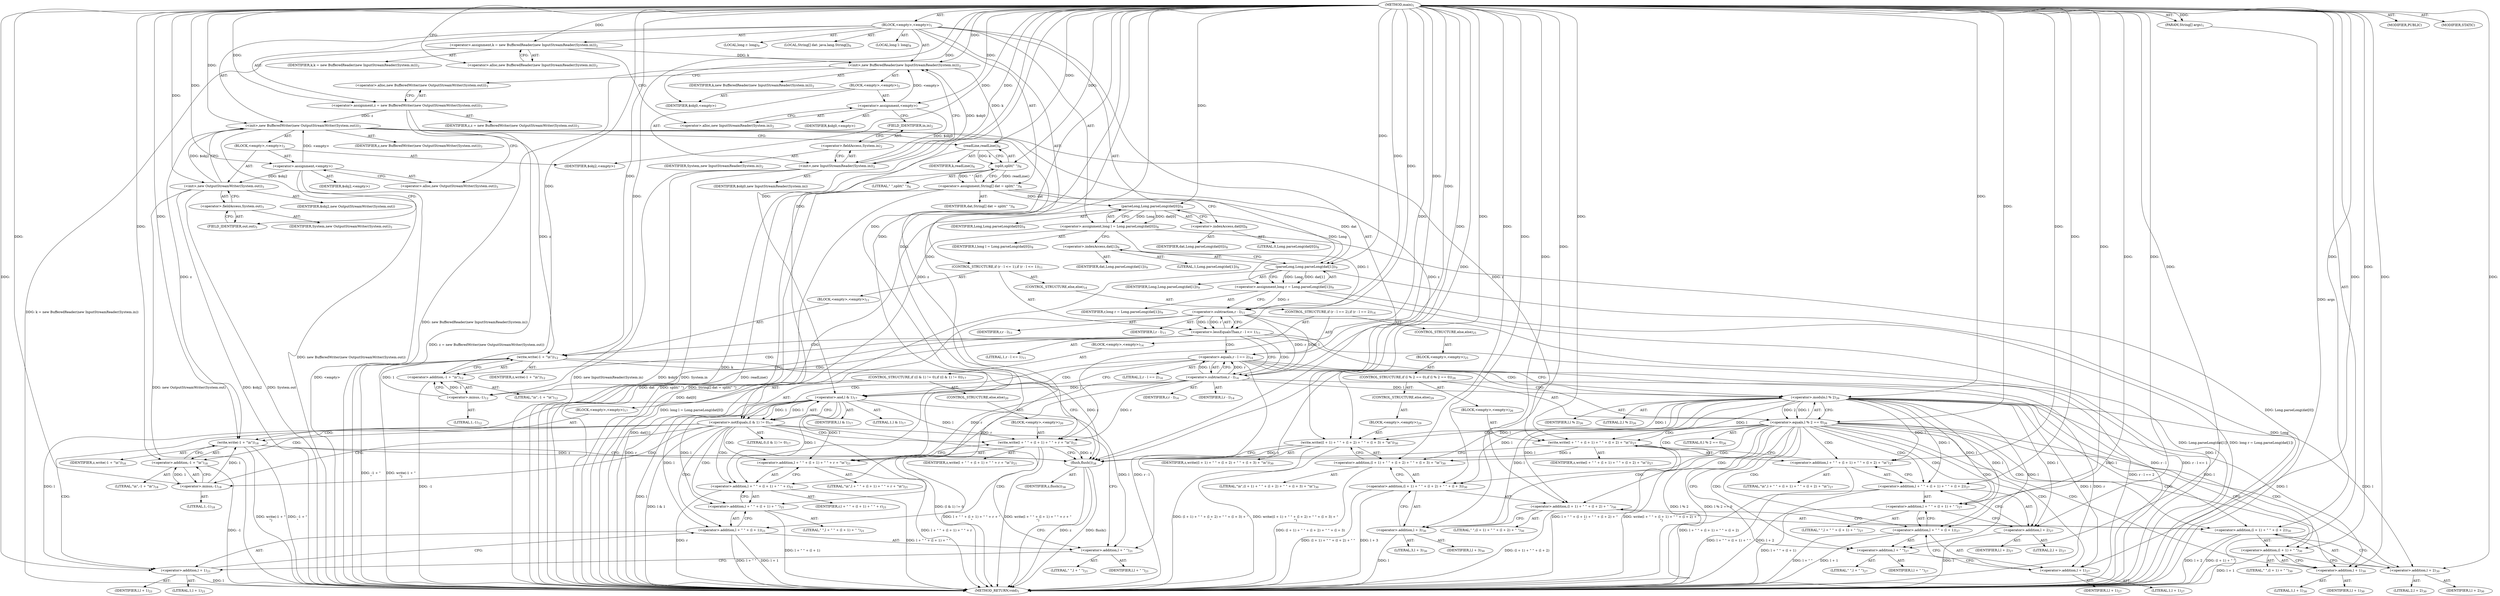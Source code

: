 digraph "main" {  
"17" [label = <(METHOD,main)<SUB>1</SUB>> ]
"18" [label = <(PARAM,String[] args)<SUB>1</SUB>> ]
"19" [label = <(BLOCK,&lt;empty&gt;,&lt;empty&gt;)<SUB>1</SUB>> ]
"20" [label = <(&lt;operator&gt;.assignment,k = new BufferedReader(new InputStreamReader(System.in)))<SUB>2</SUB>> ]
"21" [label = <(IDENTIFIER,k,k = new BufferedReader(new InputStreamReader(System.in)))<SUB>2</SUB>> ]
"22" [label = <(&lt;operator&gt;.alloc,new BufferedReader(new InputStreamReader(System.in)))<SUB>2</SUB>> ]
"23" [label = <(&lt;init&gt;,new BufferedReader(new InputStreamReader(System.in)))<SUB>2</SUB>> ]
"24" [label = <(IDENTIFIER,k,new BufferedReader(new InputStreamReader(System.in)))<SUB>2</SUB>> ]
"25" [label = <(BLOCK,&lt;empty&gt;,&lt;empty&gt;)<SUB>2</SUB>> ]
"26" [label = <(&lt;operator&gt;.assignment,&lt;empty&gt;)> ]
"27" [label = <(IDENTIFIER,$obj0,&lt;empty&gt;)> ]
"28" [label = <(&lt;operator&gt;.alloc,new InputStreamReader(System.in))<SUB>2</SUB>> ]
"29" [label = <(&lt;init&gt;,new InputStreamReader(System.in))<SUB>2</SUB>> ]
"30" [label = <(IDENTIFIER,$obj0,new InputStreamReader(System.in))> ]
"31" [label = <(&lt;operator&gt;.fieldAccess,System.in)<SUB>2</SUB>> ]
"32" [label = <(IDENTIFIER,System,new InputStreamReader(System.in))<SUB>2</SUB>> ]
"33" [label = <(FIELD_IDENTIFIER,in,in)<SUB>2</SUB>> ]
"34" [label = <(IDENTIFIER,$obj0,&lt;empty&gt;)> ]
"35" [label = <(&lt;operator&gt;.assignment,z = new BufferedWriter(new OutputStreamWriter(System.out)))<SUB>3</SUB>> ]
"36" [label = <(IDENTIFIER,z,z = new BufferedWriter(new OutputStreamWriter(System.out)))<SUB>3</SUB>> ]
"37" [label = <(&lt;operator&gt;.alloc,new BufferedWriter(new OutputStreamWriter(System.out)))<SUB>3</SUB>> ]
"38" [label = <(&lt;init&gt;,new BufferedWriter(new OutputStreamWriter(System.out)))<SUB>3</SUB>> ]
"39" [label = <(IDENTIFIER,z,new BufferedWriter(new OutputStreamWriter(System.out)))<SUB>3</SUB>> ]
"40" [label = <(BLOCK,&lt;empty&gt;,&lt;empty&gt;)<SUB>3</SUB>> ]
"41" [label = <(&lt;operator&gt;.assignment,&lt;empty&gt;)> ]
"42" [label = <(IDENTIFIER,$obj2,&lt;empty&gt;)> ]
"43" [label = <(&lt;operator&gt;.alloc,new OutputStreamWriter(System.out))<SUB>3</SUB>> ]
"44" [label = <(&lt;init&gt;,new OutputStreamWriter(System.out))<SUB>3</SUB>> ]
"45" [label = <(IDENTIFIER,$obj2,new OutputStreamWriter(System.out))> ]
"46" [label = <(&lt;operator&gt;.fieldAccess,System.out)<SUB>3</SUB>> ]
"47" [label = <(IDENTIFIER,System,new OutputStreamWriter(System.out))<SUB>3</SUB>> ]
"48" [label = <(FIELD_IDENTIFIER,out,out)<SUB>3</SUB>> ]
"49" [label = <(IDENTIFIER,$obj2,&lt;empty&gt;)> ]
"50" [label = <(LOCAL,String[] dat: java.lang.String[])<SUB>6</SUB>> ]
"51" [label = <(&lt;operator&gt;.assignment,String[] dat = split(&quot; &quot;))<SUB>6</SUB>> ]
"52" [label = <(IDENTIFIER,dat,String[] dat = split(&quot; &quot;))<SUB>6</SUB>> ]
"53" [label = <(split,split(&quot; &quot;))<SUB>6</SUB>> ]
"54" [label = <(readLine,readLine())<SUB>6</SUB>> ]
"55" [label = <(IDENTIFIER,k,readLine())<SUB>6</SUB>> ]
"56" [label = <(LITERAL,&quot; &quot;,split(&quot; &quot;))<SUB>6</SUB>> ]
"57" [label = <(LOCAL,long l: long)<SUB>8</SUB>> ]
"58" [label = <(&lt;operator&gt;.assignment,long l = Long.parseLong(dat[0]))<SUB>8</SUB>> ]
"59" [label = <(IDENTIFIER,l,long l = Long.parseLong(dat[0]))<SUB>8</SUB>> ]
"60" [label = <(parseLong,Long.parseLong(dat[0]))<SUB>8</SUB>> ]
"61" [label = <(IDENTIFIER,Long,Long.parseLong(dat[0]))<SUB>8</SUB>> ]
"62" [label = <(&lt;operator&gt;.indexAccess,dat[0])<SUB>8</SUB>> ]
"63" [label = <(IDENTIFIER,dat,Long.parseLong(dat[0]))<SUB>8</SUB>> ]
"64" [label = <(LITERAL,0,Long.parseLong(dat[0]))<SUB>8</SUB>> ]
"65" [label = <(LOCAL,long r: long)<SUB>9</SUB>> ]
"66" [label = <(&lt;operator&gt;.assignment,long r = Long.parseLong(dat[1]))<SUB>9</SUB>> ]
"67" [label = <(IDENTIFIER,r,long r = Long.parseLong(dat[1]))<SUB>9</SUB>> ]
"68" [label = <(parseLong,Long.parseLong(dat[1]))<SUB>9</SUB>> ]
"69" [label = <(IDENTIFIER,Long,Long.parseLong(dat[1]))<SUB>9</SUB>> ]
"70" [label = <(&lt;operator&gt;.indexAccess,dat[1])<SUB>9</SUB>> ]
"71" [label = <(IDENTIFIER,dat,Long.parseLong(dat[1]))<SUB>9</SUB>> ]
"72" [label = <(LITERAL,1,Long.parseLong(dat[1]))<SUB>9</SUB>> ]
"73" [label = <(CONTROL_STRUCTURE,if (r - l &lt;= 1),if (r - l &lt;= 1))<SUB>11</SUB>> ]
"74" [label = <(&lt;operator&gt;.lessEqualsThan,r - l &lt;= 1)<SUB>11</SUB>> ]
"75" [label = <(&lt;operator&gt;.subtraction,r - l)<SUB>11</SUB>> ]
"76" [label = <(IDENTIFIER,r,r - l)<SUB>11</SUB>> ]
"77" [label = <(IDENTIFIER,l,r - l)<SUB>11</SUB>> ]
"78" [label = <(LITERAL,1,r - l &lt;= 1)<SUB>11</SUB>> ]
"79" [label = <(BLOCK,&lt;empty&gt;,&lt;empty&gt;)<SUB>11</SUB>> ]
"80" [label = <(write,write(-1 + &quot;\n&quot;))<SUB>12</SUB>> ]
"81" [label = <(IDENTIFIER,z,write(-1 + &quot;\n&quot;))<SUB>12</SUB>> ]
"82" [label = <(&lt;operator&gt;.addition,-1 + &quot;\n&quot;)<SUB>12</SUB>> ]
"83" [label = <(&lt;operator&gt;.minus,-1)<SUB>12</SUB>> ]
"84" [label = <(LITERAL,1,-1)<SUB>12</SUB>> ]
"85" [label = <(LITERAL,&quot;\n&quot;,-1 + &quot;\n&quot;)<SUB>12</SUB>> ]
"86" [label = <(CONTROL_STRUCTURE,else,else)<SUB>14</SUB>> ]
"87" [label = <(CONTROL_STRUCTURE,if (r - l == 2),if (r - l == 2))<SUB>14</SUB>> ]
"88" [label = <(&lt;operator&gt;.equals,r - l == 2)<SUB>14</SUB>> ]
"89" [label = <(&lt;operator&gt;.subtraction,r - l)<SUB>14</SUB>> ]
"90" [label = <(IDENTIFIER,r,r - l)<SUB>14</SUB>> ]
"91" [label = <(IDENTIFIER,l,r - l)<SUB>14</SUB>> ]
"92" [label = <(LITERAL,2,r - l == 2)<SUB>14</SUB>> ]
"93" [label = <(BLOCK,&lt;empty&gt;,&lt;empty&gt;)<SUB>14</SUB>> ]
"94" [label = <(CONTROL_STRUCTURE,if ((l &amp; 1) != 0),if ((l &amp; 1) != 0))<SUB>17</SUB>> ]
"95" [label = <(&lt;operator&gt;.notEquals,(l &amp; 1) != 0)<SUB>17</SUB>> ]
"96" [label = <(&lt;operator&gt;.and,l &amp; 1)<SUB>17</SUB>> ]
"97" [label = <(IDENTIFIER,l,l &amp; 1)<SUB>17</SUB>> ]
"98" [label = <(LITERAL,1,l &amp; 1)<SUB>17</SUB>> ]
"99" [label = <(LITERAL,0,(l &amp; 1) != 0)<SUB>17</SUB>> ]
"100" [label = <(BLOCK,&lt;empty&gt;,&lt;empty&gt;)<SUB>17</SUB>> ]
"101" [label = <(write,write(-1 + &quot;\n&quot;))<SUB>18</SUB>> ]
"102" [label = <(IDENTIFIER,z,write(-1 + &quot;\n&quot;))<SUB>18</SUB>> ]
"103" [label = <(&lt;operator&gt;.addition,-1 + &quot;\n&quot;)<SUB>18</SUB>> ]
"104" [label = <(&lt;operator&gt;.minus,-1)<SUB>18</SUB>> ]
"105" [label = <(LITERAL,1,-1)<SUB>18</SUB>> ]
"106" [label = <(LITERAL,&quot;\n&quot;,-1 + &quot;\n&quot;)<SUB>18</SUB>> ]
"107" [label = <(CONTROL_STRUCTURE,else,else)<SUB>20</SUB>> ]
"108" [label = <(BLOCK,&lt;empty&gt;,&lt;empty&gt;)<SUB>20</SUB>> ]
"109" [label = <(write,write(l + &quot; &quot; + (l + 1) + &quot; &quot; + r + &quot;\n&quot;))<SUB>21</SUB>> ]
"110" [label = <(IDENTIFIER,z,write(l + &quot; &quot; + (l + 1) + &quot; &quot; + r + &quot;\n&quot;))<SUB>21</SUB>> ]
"111" [label = <(&lt;operator&gt;.addition,l + &quot; &quot; + (l + 1) + &quot; &quot; + r + &quot;\n&quot;)<SUB>21</SUB>> ]
"112" [label = <(&lt;operator&gt;.addition,l + &quot; &quot; + (l + 1) + &quot; &quot; + r)<SUB>21</SUB>> ]
"113" [label = <(&lt;operator&gt;.addition,l + &quot; &quot; + (l + 1) + &quot; &quot;)<SUB>21</SUB>> ]
"114" [label = <(&lt;operator&gt;.addition,l + &quot; &quot; + (l + 1))<SUB>21</SUB>> ]
"115" [label = <(&lt;operator&gt;.addition,l + &quot; &quot;)<SUB>21</SUB>> ]
"116" [label = <(IDENTIFIER,l,l + &quot; &quot;)<SUB>21</SUB>> ]
"117" [label = <(LITERAL,&quot; &quot;,l + &quot; &quot;)<SUB>21</SUB>> ]
"118" [label = <(&lt;operator&gt;.addition,l + 1)<SUB>21</SUB>> ]
"119" [label = <(IDENTIFIER,l,l + 1)<SUB>21</SUB>> ]
"120" [label = <(LITERAL,1,l + 1)<SUB>21</SUB>> ]
"121" [label = <(LITERAL,&quot; &quot;,l + &quot; &quot; + (l + 1) + &quot; &quot;)<SUB>21</SUB>> ]
"122" [label = <(IDENTIFIER,r,l + &quot; &quot; + (l + 1) + &quot; &quot; + r)<SUB>21</SUB>> ]
"123" [label = <(LITERAL,&quot;\n&quot;,l + &quot; &quot; + (l + 1) + &quot; &quot; + r + &quot;\n&quot;)<SUB>21</SUB>> ]
"124" [label = <(CONTROL_STRUCTURE,else,else)<SUB>25</SUB>> ]
"125" [label = <(BLOCK,&lt;empty&gt;,&lt;empty&gt;)<SUB>25</SUB>> ]
"126" [label = <(CONTROL_STRUCTURE,if (l % 2 == 0),if (l % 2 == 0))<SUB>26</SUB>> ]
"127" [label = <(&lt;operator&gt;.equals,l % 2 == 0)<SUB>26</SUB>> ]
"128" [label = <(&lt;operator&gt;.modulo,l % 2)<SUB>26</SUB>> ]
"129" [label = <(IDENTIFIER,l,l % 2)<SUB>26</SUB>> ]
"130" [label = <(LITERAL,2,l % 2)<SUB>26</SUB>> ]
"131" [label = <(LITERAL,0,l % 2 == 0)<SUB>26</SUB>> ]
"132" [label = <(BLOCK,&lt;empty&gt;,&lt;empty&gt;)<SUB>26</SUB>> ]
"133" [label = <(write,write(l + &quot; &quot; + (l + 1) + &quot; &quot; + (l + 2) + &quot;\n&quot;))<SUB>27</SUB>> ]
"134" [label = <(IDENTIFIER,z,write(l + &quot; &quot; + (l + 1) + &quot; &quot; + (l + 2) + &quot;\n&quot;))<SUB>27</SUB>> ]
"135" [label = <(&lt;operator&gt;.addition,l + &quot; &quot; + (l + 1) + &quot; &quot; + (l + 2) + &quot;\n&quot;)<SUB>27</SUB>> ]
"136" [label = <(&lt;operator&gt;.addition,l + &quot; &quot; + (l + 1) + &quot; &quot; + (l + 2))<SUB>27</SUB>> ]
"137" [label = <(&lt;operator&gt;.addition,l + &quot; &quot; + (l + 1) + &quot; &quot;)<SUB>27</SUB>> ]
"138" [label = <(&lt;operator&gt;.addition,l + &quot; &quot; + (l + 1))<SUB>27</SUB>> ]
"139" [label = <(&lt;operator&gt;.addition,l + &quot; &quot;)<SUB>27</SUB>> ]
"140" [label = <(IDENTIFIER,l,l + &quot; &quot;)<SUB>27</SUB>> ]
"141" [label = <(LITERAL,&quot; &quot;,l + &quot; &quot;)<SUB>27</SUB>> ]
"142" [label = <(&lt;operator&gt;.addition,l + 1)<SUB>27</SUB>> ]
"143" [label = <(IDENTIFIER,l,l + 1)<SUB>27</SUB>> ]
"144" [label = <(LITERAL,1,l + 1)<SUB>27</SUB>> ]
"145" [label = <(LITERAL,&quot; &quot;,l + &quot; &quot; + (l + 1) + &quot; &quot;)<SUB>27</SUB>> ]
"146" [label = <(&lt;operator&gt;.addition,l + 2)<SUB>27</SUB>> ]
"147" [label = <(IDENTIFIER,l,l + 2)<SUB>27</SUB>> ]
"148" [label = <(LITERAL,2,l + 2)<SUB>27</SUB>> ]
"149" [label = <(LITERAL,&quot;\n&quot;,l + &quot; &quot; + (l + 1) + &quot; &quot; + (l + 2) + &quot;\n&quot;)<SUB>27</SUB>> ]
"150" [label = <(CONTROL_STRUCTURE,else,else)<SUB>29</SUB>> ]
"151" [label = <(BLOCK,&lt;empty&gt;,&lt;empty&gt;)<SUB>29</SUB>> ]
"152" [label = <(write,write((l + 1) + &quot; &quot; + (l + 2) + &quot; &quot; + (l + 3) + &quot;\n&quot;))<SUB>30</SUB>> ]
"153" [label = <(IDENTIFIER,z,write((l + 1) + &quot; &quot; + (l + 2) + &quot; &quot; + (l + 3) + &quot;\n&quot;))<SUB>30</SUB>> ]
"154" [label = <(&lt;operator&gt;.addition,(l + 1) + &quot; &quot; + (l + 2) + &quot; &quot; + (l + 3) + &quot;\n&quot;)<SUB>30</SUB>> ]
"155" [label = <(&lt;operator&gt;.addition,(l + 1) + &quot; &quot; + (l + 2) + &quot; &quot; + (l + 3))<SUB>30</SUB>> ]
"156" [label = <(&lt;operator&gt;.addition,(l + 1) + &quot; &quot; + (l + 2) + &quot; &quot;)<SUB>30</SUB>> ]
"157" [label = <(&lt;operator&gt;.addition,(l + 1) + &quot; &quot; + (l + 2))<SUB>30</SUB>> ]
"158" [label = <(&lt;operator&gt;.addition,(l + 1) + &quot; &quot;)<SUB>30</SUB>> ]
"159" [label = <(&lt;operator&gt;.addition,l + 1)<SUB>30</SUB>> ]
"160" [label = <(IDENTIFIER,l,l + 1)<SUB>30</SUB>> ]
"161" [label = <(LITERAL,1,l + 1)<SUB>30</SUB>> ]
"162" [label = <(LITERAL,&quot; &quot;,(l + 1) + &quot; &quot;)<SUB>30</SUB>> ]
"163" [label = <(&lt;operator&gt;.addition,l + 2)<SUB>30</SUB>> ]
"164" [label = <(IDENTIFIER,l,l + 2)<SUB>30</SUB>> ]
"165" [label = <(LITERAL,2,l + 2)<SUB>30</SUB>> ]
"166" [label = <(LITERAL,&quot; &quot;,(l + 1) + &quot; &quot; + (l + 2) + &quot; &quot;)<SUB>30</SUB>> ]
"167" [label = <(&lt;operator&gt;.addition,l + 3)<SUB>30</SUB>> ]
"168" [label = <(IDENTIFIER,l,l + 3)<SUB>30</SUB>> ]
"169" [label = <(LITERAL,3,l + 3)<SUB>30</SUB>> ]
"170" [label = <(LITERAL,&quot;\n&quot;,(l + 1) + &quot; &quot; + (l + 2) + &quot; &quot; + (l + 3) + &quot;\n&quot;)<SUB>30</SUB>> ]
"171" [label = <(flush,flush())<SUB>38</SUB>> ]
"172" [label = <(IDENTIFIER,z,flush())<SUB>38</SUB>> ]
"173" [label = <(MODIFIER,PUBLIC)> ]
"174" [label = <(MODIFIER,STATIC)> ]
"175" [label = <(METHOD_RETURN,void)<SUB>1</SUB>> ]
  "17" -> "18"  [ label = "AST: "] 
  "17" -> "19"  [ label = "AST: "] 
  "17" -> "173"  [ label = "AST: "] 
  "17" -> "174"  [ label = "AST: "] 
  "17" -> "175"  [ label = "AST: "] 
  "19" -> "20"  [ label = "AST: "] 
  "19" -> "23"  [ label = "AST: "] 
  "19" -> "35"  [ label = "AST: "] 
  "19" -> "38"  [ label = "AST: "] 
  "19" -> "50"  [ label = "AST: "] 
  "19" -> "51"  [ label = "AST: "] 
  "19" -> "57"  [ label = "AST: "] 
  "19" -> "58"  [ label = "AST: "] 
  "19" -> "65"  [ label = "AST: "] 
  "19" -> "66"  [ label = "AST: "] 
  "19" -> "73"  [ label = "AST: "] 
  "19" -> "171"  [ label = "AST: "] 
  "20" -> "21"  [ label = "AST: "] 
  "20" -> "22"  [ label = "AST: "] 
  "23" -> "24"  [ label = "AST: "] 
  "23" -> "25"  [ label = "AST: "] 
  "25" -> "26"  [ label = "AST: "] 
  "25" -> "29"  [ label = "AST: "] 
  "25" -> "34"  [ label = "AST: "] 
  "26" -> "27"  [ label = "AST: "] 
  "26" -> "28"  [ label = "AST: "] 
  "29" -> "30"  [ label = "AST: "] 
  "29" -> "31"  [ label = "AST: "] 
  "31" -> "32"  [ label = "AST: "] 
  "31" -> "33"  [ label = "AST: "] 
  "35" -> "36"  [ label = "AST: "] 
  "35" -> "37"  [ label = "AST: "] 
  "38" -> "39"  [ label = "AST: "] 
  "38" -> "40"  [ label = "AST: "] 
  "40" -> "41"  [ label = "AST: "] 
  "40" -> "44"  [ label = "AST: "] 
  "40" -> "49"  [ label = "AST: "] 
  "41" -> "42"  [ label = "AST: "] 
  "41" -> "43"  [ label = "AST: "] 
  "44" -> "45"  [ label = "AST: "] 
  "44" -> "46"  [ label = "AST: "] 
  "46" -> "47"  [ label = "AST: "] 
  "46" -> "48"  [ label = "AST: "] 
  "51" -> "52"  [ label = "AST: "] 
  "51" -> "53"  [ label = "AST: "] 
  "53" -> "54"  [ label = "AST: "] 
  "53" -> "56"  [ label = "AST: "] 
  "54" -> "55"  [ label = "AST: "] 
  "58" -> "59"  [ label = "AST: "] 
  "58" -> "60"  [ label = "AST: "] 
  "60" -> "61"  [ label = "AST: "] 
  "60" -> "62"  [ label = "AST: "] 
  "62" -> "63"  [ label = "AST: "] 
  "62" -> "64"  [ label = "AST: "] 
  "66" -> "67"  [ label = "AST: "] 
  "66" -> "68"  [ label = "AST: "] 
  "68" -> "69"  [ label = "AST: "] 
  "68" -> "70"  [ label = "AST: "] 
  "70" -> "71"  [ label = "AST: "] 
  "70" -> "72"  [ label = "AST: "] 
  "73" -> "74"  [ label = "AST: "] 
  "73" -> "79"  [ label = "AST: "] 
  "73" -> "86"  [ label = "AST: "] 
  "74" -> "75"  [ label = "AST: "] 
  "74" -> "78"  [ label = "AST: "] 
  "75" -> "76"  [ label = "AST: "] 
  "75" -> "77"  [ label = "AST: "] 
  "79" -> "80"  [ label = "AST: "] 
  "80" -> "81"  [ label = "AST: "] 
  "80" -> "82"  [ label = "AST: "] 
  "82" -> "83"  [ label = "AST: "] 
  "82" -> "85"  [ label = "AST: "] 
  "83" -> "84"  [ label = "AST: "] 
  "86" -> "87"  [ label = "AST: "] 
  "87" -> "88"  [ label = "AST: "] 
  "87" -> "93"  [ label = "AST: "] 
  "87" -> "124"  [ label = "AST: "] 
  "88" -> "89"  [ label = "AST: "] 
  "88" -> "92"  [ label = "AST: "] 
  "89" -> "90"  [ label = "AST: "] 
  "89" -> "91"  [ label = "AST: "] 
  "93" -> "94"  [ label = "AST: "] 
  "94" -> "95"  [ label = "AST: "] 
  "94" -> "100"  [ label = "AST: "] 
  "94" -> "107"  [ label = "AST: "] 
  "95" -> "96"  [ label = "AST: "] 
  "95" -> "99"  [ label = "AST: "] 
  "96" -> "97"  [ label = "AST: "] 
  "96" -> "98"  [ label = "AST: "] 
  "100" -> "101"  [ label = "AST: "] 
  "101" -> "102"  [ label = "AST: "] 
  "101" -> "103"  [ label = "AST: "] 
  "103" -> "104"  [ label = "AST: "] 
  "103" -> "106"  [ label = "AST: "] 
  "104" -> "105"  [ label = "AST: "] 
  "107" -> "108"  [ label = "AST: "] 
  "108" -> "109"  [ label = "AST: "] 
  "109" -> "110"  [ label = "AST: "] 
  "109" -> "111"  [ label = "AST: "] 
  "111" -> "112"  [ label = "AST: "] 
  "111" -> "123"  [ label = "AST: "] 
  "112" -> "113"  [ label = "AST: "] 
  "112" -> "122"  [ label = "AST: "] 
  "113" -> "114"  [ label = "AST: "] 
  "113" -> "121"  [ label = "AST: "] 
  "114" -> "115"  [ label = "AST: "] 
  "114" -> "118"  [ label = "AST: "] 
  "115" -> "116"  [ label = "AST: "] 
  "115" -> "117"  [ label = "AST: "] 
  "118" -> "119"  [ label = "AST: "] 
  "118" -> "120"  [ label = "AST: "] 
  "124" -> "125"  [ label = "AST: "] 
  "125" -> "126"  [ label = "AST: "] 
  "126" -> "127"  [ label = "AST: "] 
  "126" -> "132"  [ label = "AST: "] 
  "126" -> "150"  [ label = "AST: "] 
  "127" -> "128"  [ label = "AST: "] 
  "127" -> "131"  [ label = "AST: "] 
  "128" -> "129"  [ label = "AST: "] 
  "128" -> "130"  [ label = "AST: "] 
  "132" -> "133"  [ label = "AST: "] 
  "133" -> "134"  [ label = "AST: "] 
  "133" -> "135"  [ label = "AST: "] 
  "135" -> "136"  [ label = "AST: "] 
  "135" -> "149"  [ label = "AST: "] 
  "136" -> "137"  [ label = "AST: "] 
  "136" -> "146"  [ label = "AST: "] 
  "137" -> "138"  [ label = "AST: "] 
  "137" -> "145"  [ label = "AST: "] 
  "138" -> "139"  [ label = "AST: "] 
  "138" -> "142"  [ label = "AST: "] 
  "139" -> "140"  [ label = "AST: "] 
  "139" -> "141"  [ label = "AST: "] 
  "142" -> "143"  [ label = "AST: "] 
  "142" -> "144"  [ label = "AST: "] 
  "146" -> "147"  [ label = "AST: "] 
  "146" -> "148"  [ label = "AST: "] 
  "150" -> "151"  [ label = "AST: "] 
  "151" -> "152"  [ label = "AST: "] 
  "152" -> "153"  [ label = "AST: "] 
  "152" -> "154"  [ label = "AST: "] 
  "154" -> "155"  [ label = "AST: "] 
  "154" -> "170"  [ label = "AST: "] 
  "155" -> "156"  [ label = "AST: "] 
  "155" -> "167"  [ label = "AST: "] 
  "156" -> "157"  [ label = "AST: "] 
  "156" -> "166"  [ label = "AST: "] 
  "157" -> "158"  [ label = "AST: "] 
  "157" -> "163"  [ label = "AST: "] 
  "158" -> "159"  [ label = "AST: "] 
  "158" -> "162"  [ label = "AST: "] 
  "159" -> "160"  [ label = "AST: "] 
  "159" -> "161"  [ label = "AST: "] 
  "163" -> "164"  [ label = "AST: "] 
  "163" -> "165"  [ label = "AST: "] 
  "167" -> "168"  [ label = "AST: "] 
  "167" -> "169"  [ label = "AST: "] 
  "171" -> "172"  [ label = "AST: "] 
  "20" -> "28"  [ label = "CFG: "] 
  "23" -> "37"  [ label = "CFG: "] 
  "35" -> "43"  [ label = "CFG: "] 
  "38" -> "54"  [ label = "CFG: "] 
  "51" -> "62"  [ label = "CFG: "] 
  "58" -> "70"  [ label = "CFG: "] 
  "66" -> "75"  [ label = "CFG: "] 
  "171" -> "175"  [ label = "CFG: "] 
  "22" -> "20"  [ label = "CFG: "] 
  "37" -> "35"  [ label = "CFG: "] 
  "53" -> "51"  [ label = "CFG: "] 
  "60" -> "58"  [ label = "CFG: "] 
  "68" -> "66"  [ label = "CFG: "] 
  "74" -> "83"  [ label = "CFG: "] 
  "74" -> "89"  [ label = "CFG: "] 
  "26" -> "33"  [ label = "CFG: "] 
  "29" -> "23"  [ label = "CFG: "] 
  "41" -> "48"  [ label = "CFG: "] 
  "44" -> "38"  [ label = "CFG: "] 
  "54" -> "53"  [ label = "CFG: "] 
  "62" -> "60"  [ label = "CFG: "] 
  "70" -> "68"  [ label = "CFG: "] 
  "75" -> "74"  [ label = "CFG: "] 
  "80" -> "171"  [ label = "CFG: "] 
  "28" -> "26"  [ label = "CFG: "] 
  "31" -> "29"  [ label = "CFG: "] 
  "43" -> "41"  [ label = "CFG: "] 
  "46" -> "44"  [ label = "CFG: "] 
  "82" -> "80"  [ label = "CFG: "] 
  "88" -> "96"  [ label = "CFG: "] 
  "88" -> "128"  [ label = "CFG: "] 
  "33" -> "31"  [ label = "CFG: "] 
  "48" -> "46"  [ label = "CFG: "] 
  "83" -> "82"  [ label = "CFG: "] 
  "89" -> "88"  [ label = "CFG: "] 
  "95" -> "104"  [ label = "CFG: "] 
  "95" -> "115"  [ label = "CFG: "] 
  "96" -> "95"  [ label = "CFG: "] 
  "101" -> "171"  [ label = "CFG: "] 
  "127" -> "139"  [ label = "CFG: "] 
  "127" -> "159"  [ label = "CFG: "] 
  "103" -> "101"  [ label = "CFG: "] 
  "109" -> "171"  [ label = "CFG: "] 
  "128" -> "127"  [ label = "CFG: "] 
  "133" -> "171"  [ label = "CFG: "] 
  "104" -> "103"  [ label = "CFG: "] 
  "111" -> "109"  [ label = "CFG: "] 
  "135" -> "133"  [ label = "CFG: "] 
  "152" -> "171"  [ label = "CFG: "] 
  "112" -> "111"  [ label = "CFG: "] 
  "136" -> "135"  [ label = "CFG: "] 
  "154" -> "152"  [ label = "CFG: "] 
  "113" -> "112"  [ label = "CFG: "] 
  "137" -> "146"  [ label = "CFG: "] 
  "146" -> "136"  [ label = "CFG: "] 
  "155" -> "154"  [ label = "CFG: "] 
  "114" -> "113"  [ label = "CFG: "] 
  "138" -> "137"  [ label = "CFG: "] 
  "156" -> "167"  [ label = "CFG: "] 
  "167" -> "155"  [ label = "CFG: "] 
  "115" -> "118"  [ label = "CFG: "] 
  "118" -> "114"  [ label = "CFG: "] 
  "139" -> "142"  [ label = "CFG: "] 
  "142" -> "138"  [ label = "CFG: "] 
  "157" -> "156"  [ label = "CFG: "] 
  "158" -> "163"  [ label = "CFG: "] 
  "163" -> "157"  [ label = "CFG: "] 
  "159" -> "158"  [ label = "CFG: "] 
  "17" -> "22"  [ label = "CFG: "] 
  "18" -> "175"  [ label = "DDG: args"] 
  "20" -> "175"  [ label = "DDG: k = new BufferedReader(new InputStreamReader(System.in))"] 
  "29" -> "175"  [ label = "DDG: $obj0"] 
  "29" -> "175"  [ label = "DDG: System.in"] 
  "29" -> "175"  [ label = "DDG: new InputStreamReader(System.in)"] 
  "23" -> "175"  [ label = "DDG: new BufferedReader(new InputStreamReader(System.in))"] 
  "35" -> "175"  [ label = "DDG: z = new BufferedWriter(new OutputStreamWriter(System.out))"] 
  "41" -> "175"  [ label = "DDG: &lt;empty&gt;"] 
  "44" -> "175"  [ label = "DDG: $obj2"] 
  "44" -> "175"  [ label = "DDG: System.out"] 
  "44" -> "175"  [ label = "DDG: new OutputStreamWriter(System.out)"] 
  "38" -> "175"  [ label = "DDG: new BufferedWriter(new OutputStreamWriter(System.out))"] 
  "51" -> "175"  [ label = "DDG: dat"] 
  "54" -> "175"  [ label = "DDG: k"] 
  "53" -> "175"  [ label = "DDG: readLine()"] 
  "51" -> "175"  [ label = "DDG: split(&quot; &quot;)"] 
  "51" -> "175"  [ label = "DDG: String[] dat = split(&quot; &quot;)"] 
  "60" -> "175"  [ label = "DDG: dat[0]"] 
  "58" -> "175"  [ label = "DDG: Long.parseLong(dat[0])"] 
  "58" -> "175"  [ label = "DDG: long l = Long.parseLong(dat[0])"] 
  "68" -> "175"  [ label = "DDG: Long"] 
  "68" -> "175"  [ label = "DDG: dat[1]"] 
  "66" -> "175"  [ label = "DDG: Long.parseLong(dat[1])"] 
  "66" -> "175"  [ label = "DDG: long r = Long.parseLong(dat[1])"] 
  "75" -> "175"  [ label = "DDG: r"] 
  "75" -> "175"  [ label = "DDG: l"] 
  "74" -> "175"  [ label = "DDG: r - l"] 
  "74" -> "175"  [ label = "DDG: r - l &lt;= 1"] 
  "89" -> "175"  [ label = "DDG: r"] 
  "88" -> "175"  [ label = "DDG: r - l"] 
  "88" -> "175"  [ label = "DDG: r - l == 2"] 
  "127" -> "175"  [ label = "DDG: l % 2"] 
  "127" -> "175"  [ label = "DDG: l % 2 == 0"] 
  "158" -> "175"  [ label = "DDG: l + 1"] 
  "157" -> "175"  [ label = "DDG: (l + 1) + &quot; &quot;"] 
  "157" -> "175"  [ label = "DDG: l + 2"] 
  "156" -> "175"  [ label = "DDG: (l + 1) + &quot; &quot; + (l + 2)"] 
  "155" -> "175"  [ label = "DDG: (l + 1) + &quot; &quot; + (l + 2) + &quot; &quot;"] 
  "167" -> "175"  [ label = "DDG: l"] 
  "155" -> "175"  [ label = "DDG: l + 3"] 
  "154" -> "175"  [ label = "DDG: (l + 1) + &quot; &quot; + (l + 2) + &quot; &quot; + (l + 3)"] 
  "152" -> "175"  [ label = "DDG: (l + 1) + &quot; &quot; + (l + 2) + &quot; &quot; + (l + 3) + &quot;\n&quot;"] 
  "152" -> "175"  [ label = "DDG: write((l + 1) + &quot; &quot; + (l + 2) + &quot; &quot; + (l + 3) + &quot;\n&quot;)"] 
  "138" -> "175"  [ label = "DDG: l + &quot; &quot;"] 
  "138" -> "175"  [ label = "DDG: l + 1"] 
  "137" -> "175"  [ label = "DDG: l + &quot; &quot; + (l + 1)"] 
  "136" -> "175"  [ label = "DDG: l + &quot; &quot; + (l + 1) + &quot; &quot;"] 
  "146" -> "175"  [ label = "DDG: l"] 
  "136" -> "175"  [ label = "DDG: l + 2"] 
  "135" -> "175"  [ label = "DDG: l + &quot; &quot; + (l + 1) + &quot; &quot; + (l + 2)"] 
  "133" -> "175"  [ label = "DDG: l + &quot; &quot; + (l + 1) + &quot; &quot; + (l + 2) + &quot;\n&quot;"] 
  "133" -> "175"  [ label = "DDG: write(l + &quot; &quot; + (l + 1) + &quot; &quot; + (l + 2) + &quot;\n&quot;)"] 
  "96" -> "175"  [ label = "DDG: l"] 
  "95" -> "175"  [ label = "DDG: l &amp; 1"] 
  "95" -> "175"  [ label = "DDG: (l &amp; 1) != 0"] 
  "114" -> "175"  [ label = "DDG: l + &quot; &quot;"] 
  "118" -> "175"  [ label = "DDG: l"] 
  "114" -> "175"  [ label = "DDG: l + 1"] 
  "113" -> "175"  [ label = "DDG: l + &quot; &quot; + (l + 1)"] 
  "112" -> "175"  [ label = "DDG: l + &quot; &quot; + (l + 1) + &quot; &quot;"] 
  "112" -> "175"  [ label = "DDG: r"] 
  "111" -> "175"  [ label = "DDG: l + &quot; &quot; + (l + 1) + &quot; &quot; + r"] 
  "109" -> "175"  [ label = "DDG: l + &quot; &quot; + (l + 1) + &quot; &quot; + r + &quot;\n&quot;"] 
  "109" -> "175"  [ label = "DDG: write(l + &quot; &quot; + (l + 1) + &quot; &quot; + r + &quot;\n&quot;)"] 
  "103" -> "175"  [ label = "DDG: -1"] 
  "101" -> "175"  [ label = "DDG: -1 + &quot;\n&quot;"] 
  "101" -> "175"  [ label = "DDG: write(-1 + &quot;\n&quot;)"] 
  "82" -> "175"  [ label = "DDG: -1"] 
  "80" -> "175"  [ label = "DDG: -1 + &quot;\n&quot;"] 
  "80" -> "175"  [ label = "DDG: write(-1 + &quot;\n&quot;)"] 
  "171" -> "175"  [ label = "DDG: z"] 
  "171" -> "175"  [ label = "DDG: flush()"] 
  "17" -> "18"  [ label = "DDG: "] 
  "17" -> "20"  [ label = "DDG: "] 
  "17" -> "35"  [ label = "DDG: "] 
  "53" -> "51"  [ label = "DDG: readLine()"] 
  "53" -> "51"  [ label = "DDG: &quot; &quot;"] 
  "60" -> "58"  [ label = "DDG: Long"] 
  "60" -> "58"  [ label = "DDG: dat[0]"] 
  "68" -> "66"  [ label = "DDG: Long"] 
  "68" -> "66"  [ label = "DDG: dat[1]"] 
  "20" -> "23"  [ label = "DDG: k"] 
  "17" -> "23"  [ label = "DDG: "] 
  "26" -> "23"  [ label = "DDG: &lt;empty&gt;"] 
  "29" -> "23"  [ label = "DDG: $obj0"] 
  "35" -> "38"  [ label = "DDG: z"] 
  "17" -> "38"  [ label = "DDG: "] 
  "41" -> "38"  [ label = "DDG: &lt;empty&gt;"] 
  "44" -> "38"  [ label = "DDG: $obj2"] 
  "152" -> "171"  [ label = "DDG: z"] 
  "133" -> "171"  [ label = "DDG: z"] 
  "109" -> "171"  [ label = "DDG: z"] 
  "101" -> "171"  [ label = "DDG: z"] 
  "80" -> "171"  [ label = "DDG: z"] 
  "17" -> "171"  [ label = "DDG: "] 
  "17" -> "26"  [ label = "DDG: "] 
  "17" -> "34"  [ label = "DDG: "] 
  "17" -> "41"  [ label = "DDG: "] 
  "17" -> "49"  [ label = "DDG: "] 
  "54" -> "53"  [ label = "DDG: k"] 
  "17" -> "53"  [ label = "DDG: "] 
  "17" -> "60"  [ label = "DDG: "] 
  "51" -> "60"  [ label = "DDG: dat"] 
  "60" -> "68"  [ label = "DDG: Long"] 
  "17" -> "68"  [ label = "DDG: "] 
  "51" -> "68"  [ label = "DDG: dat"] 
  "75" -> "74"  [ label = "DDG: r"] 
  "75" -> "74"  [ label = "DDG: l"] 
  "17" -> "74"  [ label = "DDG: "] 
  "26" -> "29"  [ label = "DDG: $obj0"] 
  "17" -> "29"  [ label = "DDG: "] 
  "41" -> "44"  [ label = "DDG: $obj2"] 
  "17" -> "44"  [ label = "DDG: "] 
  "23" -> "54"  [ label = "DDG: k"] 
  "17" -> "54"  [ label = "DDG: "] 
  "66" -> "75"  [ label = "DDG: r"] 
  "17" -> "75"  [ label = "DDG: "] 
  "58" -> "75"  [ label = "DDG: l"] 
  "38" -> "80"  [ label = "DDG: z"] 
  "17" -> "80"  [ label = "DDG: "] 
  "83" -> "80"  [ label = "DDG: 1"] 
  "83" -> "82"  [ label = "DDG: 1"] 
  "17" -> "82"  [ label = "DDG: "] 
  "89" -> "88"  [ label = "DDG: r"] 
  "89" -> "88"  [ label = "DDG: l"] 
  "17" -> "88"  [ label = "DDG: "] 
  "17" -> "83"  [ label = "DDG: "] 
  "75" -> "89"  [ label = "DDG: r"] 
  "17" -> "89"  [ label = "DDG: "] 
  "75" -> "89"  [ label = "DDG: l"] 
  "96" -> "95"  [ label = "DDG: l"] 
  "96" -> "95"  [ label = "DDG: 1"] 
  "17" -> "95"  [ label = "DDG: "] 
  "89" -> "96"  [ label = "DDG: l"] 
  "17" -> "96"  [ label = "DDG: "] 
  "38" -> "101"  [ label = "DDG: z"] 
  "17" -> "101"  [ label = "DDG: "] 
  "104" -> "101"  [ label = "DDG: 1"] 
  "128" -> "127"  [ label = "DDG: l"] 
  "128" -> "127"  [ label = "DDG: 2"] 
  "17" -> "127"  [ label = "DDG: "] 
  "104" -> "103"  [ label = "DDG: 1"] 
  "17" -> "103"  [ label = "DDG: "] 
  "38" -> "109"  [ label = "DDG: z"] 
  "17" -> "109"  [ label = "DDG: "] 
  "96" -> "109"  [ label = "DDG: l"] 
  "89" -> "109"  [ label = "DDG: r"] 
  "89" -> "128"  [ label = "DDG: l"] 
  "17" -> "128"  [ label = "DDG: "] 
  "38" -> "133"  [ label = "DDG: z"] 
  "17" -> "133"  [ label = "DDG: "] 
  "128" -> "133"  [ label = "DDG: l"] 
  "17" -> "104"  [ label = "DDG: "] 
  "96" -> "111"  [ label = "DDG: l"] 
  "17" -> "111"  [ label = "DDG: "] 
  "89" -> "111"  [ label = "DDG: r"] 
  "128" -> "135"  [ label = "DDG: l"] 
  "17" -> "135"  [ label = "DDG: "] 
  "38" -> "152"  [ label = "DDG: z"] 
  "17" -> "152"  [ label = "DDG: "] 
  "128" -> "152"  [ label = "DDG: l"] 
  "96" -> "112"  [ label = "DDG: l"] 
  "17" -> "112"  [ label = "DDG: "] 
  "89" -> "112"  [ label = "DDG: r"] 
  "128" -> "136"  [ label = "DDG: l"] 
  "17" -> "136"  [ label = "DDG: "] 
  "128" -> "154"  [ label = "DDG: l"] 
  "17" -> "154"  [ label = "DDG: "] 
  "96" -> "113"  [ label = "DDG: l"] 
  "17" -> "113"  [ label = "DDG: "] 
  "128" -> "137"  [ label = "DDG: l"] 
  "17" -> "137"  [ label = "DDG: "] 
  "17" -> "146"  [ label = "DDG: "] 
  "128" -> "146"  [ label = "DDG: l"] 
  "128" -> "155"  [ label = "DDG: l"] 
  "17" -> "155"  [ label = "DDG: "] 
  "96" -> "114"  [ label = "DDG: l"] 
  "17" -> "114"  [ label = "DDG: "] 
  "128" -> "138"  [ label = "DDG: l"] 
  "17" -> "138"  [ label = "DDG: "] 
  "128" -> "156"  [ label = "DDG: l"] 
  "17" -> "156"  [ label = "DDG: "] 
  "17" -> "167"  [ label = "DDG: "] 
  "128" -> "167"  [ label = "DDG: l"] 
  "96" -> "115"  [ label = "DDG: l"] 
  "17" -> "115"  [ label = "DDG: "] 
  "17" -> "118"  [ label = "DDG: "] 
  "96" -> "118"  [ label = "DDG: l"] 
  "128" -> "139"  [ label = "DDG: l"] 
  "17" -> "139"  [ label = "DDG: "] 
  "17" -> "142"  [ label = "DDG: "] 
  "128" -> "142"  [ label = "DDG: l"] 
  "128" -> "157"  [ label = "DDG: l"] 
  "17" -> "157"  [ label = "DDG: "] 
  "128" -> "158"  [ label = "DDG: l"] 
  "17" -> "158"  [ label = "DDG: "] 
  "17" -> "163"  [ label = "DDG: "] 
  "128" -> "163"  [ label = "DDG: l"] 
  "128" -> "159"  [ label = "DDG: l"] 
  "17" -> "159"  [ label = "DDG: "] 
  "74" -> "89"  [ label = "CDG: "] 
  "74" -> "82"  [ label = "CDG: "] 
  "74" -> "80"  [ label = "CDG: "] 
  "74" -> "83"  [ label = "CDG: "] 
  "74" -> "88"  [ label = "CDG: "] 
  "88" -> "96"  [ label = "CDG: "] 
  "88" -> "128"  [ label = "CDG: "] 
  "88" -> "95"  [ label = "CDG: "] 
  "88" -> "127"  [ label = "CDG: "] 
  "95" -> "115"  [ label = "CDG: "] 
  "95" -> "113"  [ label = "CDG: "] 
  "95" -> "114"  [ label = "CDG: "] 
  "95" -> "103"  [ label = "CDG: "] 
  "95" -> "104"  [ label = "CDG: "] 
  "95" -> "112"  [ label = "CDG: "] 
  "95" -> "101"  [ label = "CDG: "] 
  "95" -> "118"  [ label = "CDG: "] 
  "95" -> "111"  [ label = "CDG: "] 
  "95" -> "109"  [ label = "CDG: "] 
  "127" -> "167"  [ label = "CDG: "] 
  "127" -> "136"  [ label = "CDG: "] 
  "127" -> "154"  [ label = "CDG: "] 
  "127" -> "146"  [ label = "CDG: "] 
  "127" -> "163"  [ label = "CDG: "] 
  "127" -> "142"  [ label = "CDG: "] 
  "127" -> "157"  [ label = "CDG: "] 
  "127" -> "159"  [ label = "CDG: "] 
  "127" -> "138"  [ label = "CDG: "] 
  "127" -> "137"  [ label = "CDG: "] 
  "127" -> "152"  [ label = "CDG: "] 
  "127" -> "135"  [ label = "CDG: "] 
  "127" -> "155"  [ label = "CDG: "] 
  "127" -> "139"  [ label = "CDG: "] 
  "127" -> "156"  [ label = "CDG: "] 
  "127" -> "158"  [ label = "CDG: "] 
  "127" -> "133"  [ label = "CDG: "] 
}
